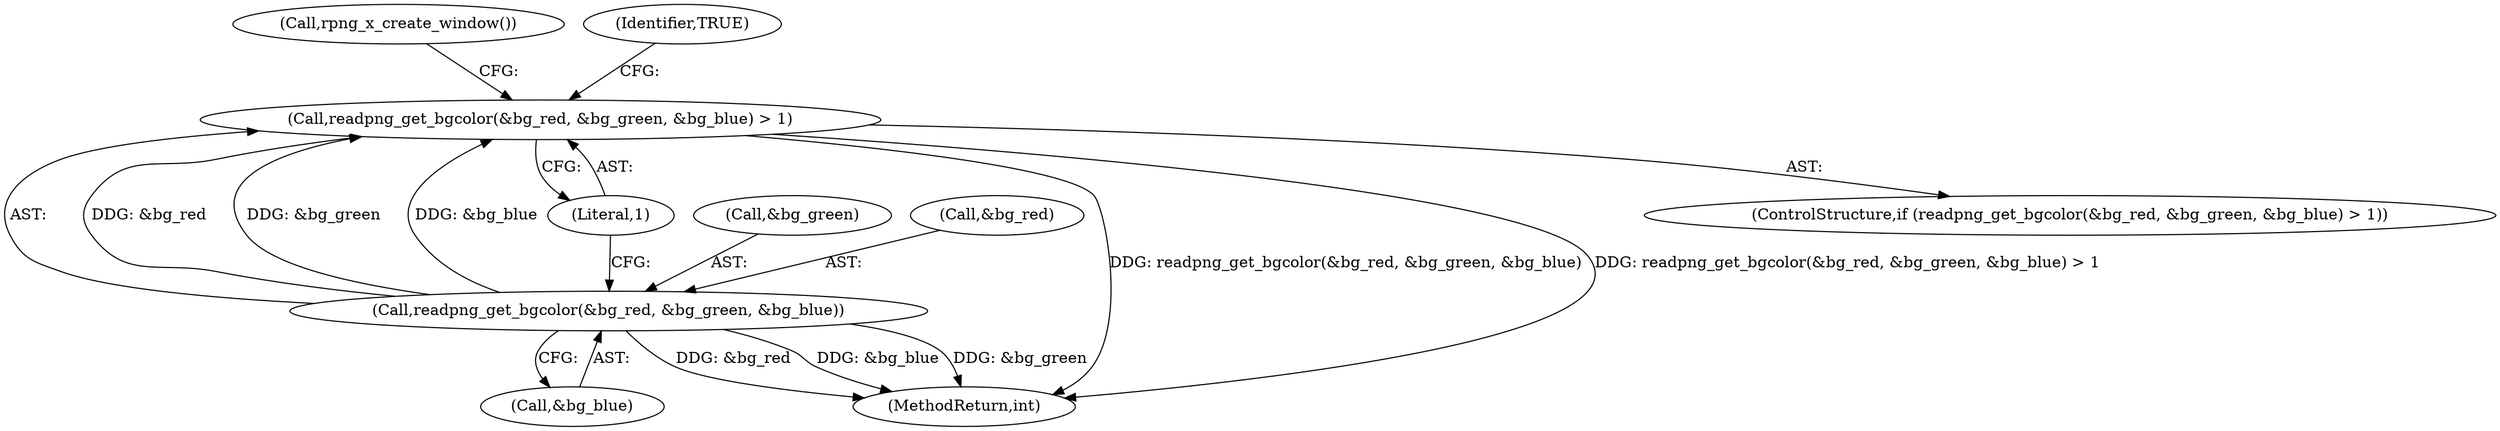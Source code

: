 digraph "0_Android_9d4853418ab2f754c2b63e091c29c5529b8b86ca_7@API" {
"1000458" [label="(Call,readpng_get_bgcolor(&bg_red, &bg_green, &bg_blue) > 1)"];
"1000459" [label="(Call,readpng_get_bgcolor(&bg_red, &bg_green, &bg_blue))"];
"1000458" [label="(Call,readpng_get_bgcolor(&bg_red, &bg_green, &bg_blue) > 1)"];
"1000464" [label="(Call,&bg_blue)"];
"1000466" [label="(Literal,1)"];
"1000552" [label="(MethodReturn,int)"];
"1000462" [label="(Call,&bg_green)"];
"1000473" [label="(Call,rpng_x_create_window())"];
"1000469" [label="(Identifier,TRUE)"];
"1000459" [label="(Call,readpng_get_bgcolor(&bg_red, &bg_green, &bg_blue))"];
"1000460" [label="(Call,&bg_red)"];
"1000457" [label="(ControlStructure,if (readpng_get_bgcolor(&bg_red, &bg_green, &bg_blue) > 1))"];
"1000458" -> "1000457"  [label="AST: "];
"1000458" -> "1000466"  [label="CFG: "];
"1000459" -> "1000458"  [label="AST: "];
"1000466" -> "1000458"  [label="AST: "];
"1000469" -> "1000458"  [label="CFG: "];
"1000473" -> "1000458"  [label="CFG: "];
"1000458" -> "1000552"  [label="DDG: readpng_get_bgcolor(&bg_red, &bg_green, &bg_blue)"];
"1000458" -> "1000552"  [label="DDG: readpng_get_bgcolor(&bg_red, &bg_green, &bg_blue) > 1"];
"1000459" -> "1000458"  [label="DDG: &bg_red"];
"1000459" -> "1000458"  [label="DDG: &bg_green"];
"1000459" -> "1000458"  [label="DDG: &bg_blue"];
"1000459" -> "1000464"  [label="CFG: "];
"1000460" -> "1000459"  [label="AST: "];
"1000462" -> "1000459"  [label="AST: "];
"1000464" -> "1000459"  [label="AST: "];
"1000466" -> "1000459"  [label="CFG: "];
"1000459" -> "1000552"  [label="DDG: &bg_red"];
"1000459" -> "1000552"  [label="DDG: &bg_blue"];
"1000459" -> "1000552"  [label="DDG: &bg_green"];
}
